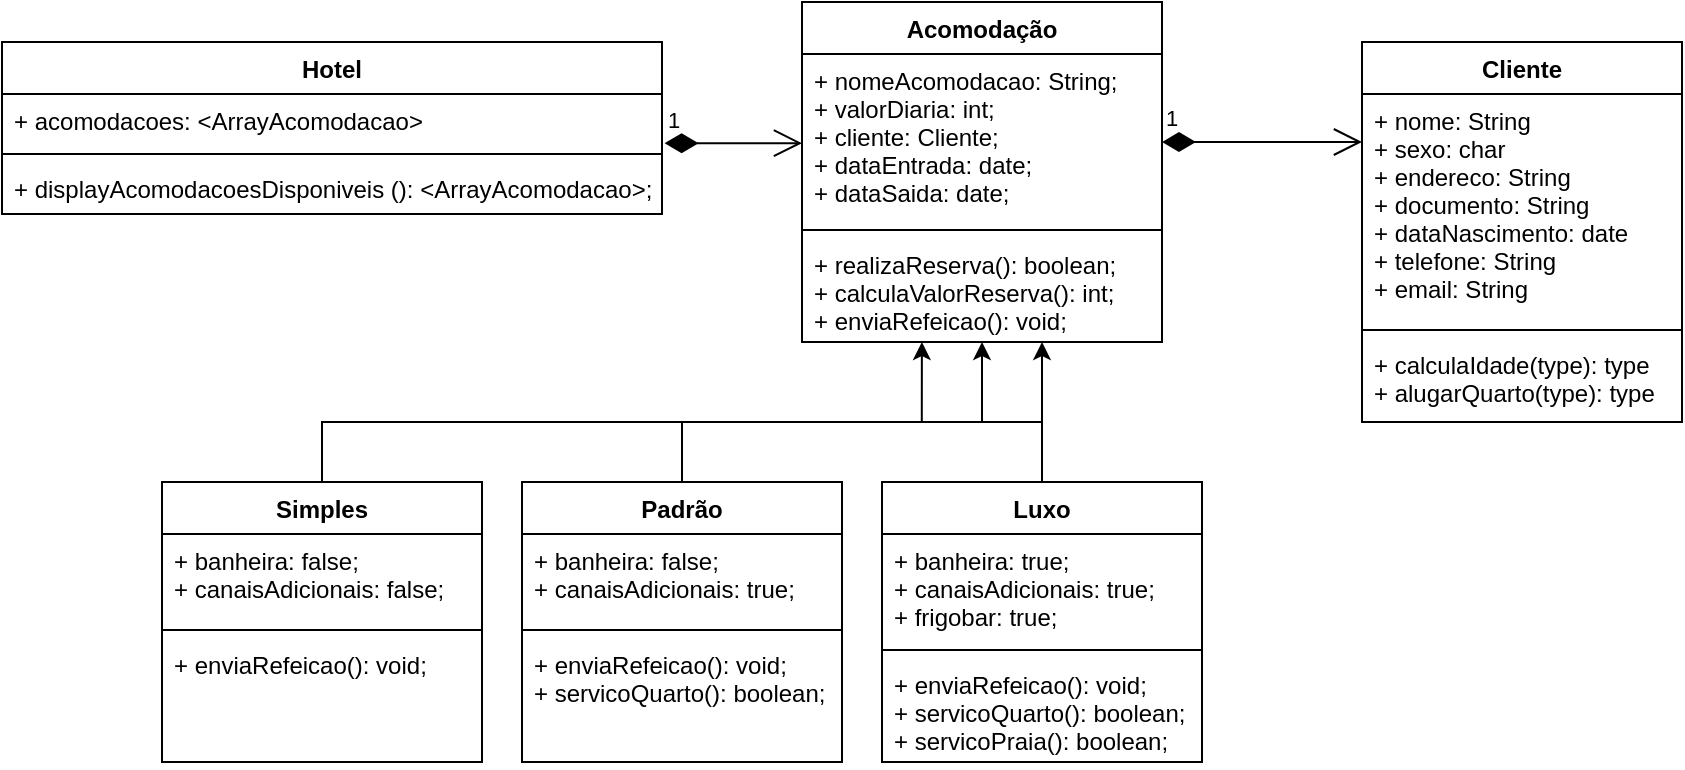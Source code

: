 <mxfile version="14.8.6" type="device"><diagram id="pFj0LYFS-F8ISaJCmDzD" name="Page-1"><mxGraphModel dx="1967" dy="637" grid="1" gridSize="10" guides="1" tooltips="1" connect="1" arrows="1" fold="1" page="1" pageScale="1" pageWidth="827" pageHeight="1169" math="0" shadow="0"><root><mxCell id="0"/><mxCell id="1" parent="0"/><mxCell id="v1uA3-zT2v6_wICdcJV1-33" value="Acomodação" style="swimlane;fontStyle=1;align=center;verticalAlign=top;childLayout=stackLayout;horizontal=1;startSize=26;horizontalStack=0;resizeParent=1;resizeParentMax=0;resizeLast=0;collapsible=1;marginBottom=0;" vertex="1" parent="1"><mxGeometry x="330" y="210" width="180" height="170" as="geometry"/></mxCell><mxCell id="v1uA3-zT2v6_wICdcJV1-34" value="+ nomeAcomodacao: String;&#10;+ valorDiaria: int;&#10;+ cliente: Cliente;&#10;+ dataEntrada: date;&#10;+ dataSaida: date;" style="text;strokeColor=none;fillColor=none;align=left;verticalAlign=top;spacingLeft=4;spacingRight=4;overflow=hidden;rotatable=0;points=[[0,0.5],[1,0.5]];portConstraint=eastwest;" vertex="1" parent="v1uA3-zT2v6_wICdcJV1-33"><mxGeometry y="26" width="180" height="84" as="geometry"/></mxCell><mxCell id="v1uA3-zT2v6_wICdcJV1-35" value="" style="line;strokeWidth=1;fillColor=none;align=left;verticalAlign=middle;spacingTop=-1;spacingLeft=3;spacingRight=3;rotatable=0;labelPosition=right;points=[];portConstraint=eastwest;" vertex="1" parent="v1uA3-zT2v6_wICdcJV1-33"><mxGeometry y="110" width="180" height="8" as="geometry"/></mxCell><mxCell id="v1uA3-zT2v6_wICdcJV1-36" value="+ realizaReserva(): boolean;&#10;+ calculaValorReserva(): int;&#10;+ enviaRefeicao(): void;&#10;&#10;" style="text;strokeColor=none;fillColor=none;align=left;verticalAlign=top;spacingLeft=4;spacingRight=4;overflow=hidden;rotatable=0;points=[[0,0.5],[1,0.5]];portConstraint=eastwest;" vertex="1" parent="v1uA3-zT2v6_wICdcJV1-33"><mxGeometry y="118" width="180" height="52" as="geometry"/></mxCell><mxCell id="v1uA3-zT2v6_wICdcJV1-72" style="edgeStyle=orthogonalEdgeStyle;rounded=0;orthogonalLoop=1;jettySize=auto;html=1;" edge="1" parent="1" source="v1uA3-zT2v6_wICdcJV1-37"><mxGeometry relative="1" as="geometry"><mxPoint x="450" y="380" as="targetPoint"/><Array as="points"><mxPoint x="270" y="420"/><mxPoint x="450" y="420"/><mxPoint x="450" y="380"/></Array></mxGeometry></mxCell><mxCell id="v1uA3-zT2v6_wICdcJV1-37" value="Padrão" style="swimlane;fontStyle=1;align=center;verticalAlign=top;childLayout=stackLayout;horizontal=1;startSize=26;horizontalStack=0;resizeParent=1;resizeParentMax=0;resizeLast=0;collapsible=1;marginBottom=0;" vertex="1" parent="1"><mxGeometry x="190" y="450" width="160" height="140" as="geometry"/></mxCell><mxCell id="v1uA3-zT2v6_wICdcJV1-38" value="+ banheira: false;&#10;+ canaisAdicionais: true;" style="text;strokeColor=none;fillColor=none;align=left;verticalAlign=top;spacingLeft=4;spacingRight=4;overflow=hidden;rotatable=0;points=[[0,0.5],[1,0.5]];portConstraint=eastwest;" vertex="1" parent="v1uA3-zT2v6_wICdcJV1-37"><mxGeometry y="26" width="160" height="44" as="geometry"/></mxCell><mxCell id="v1uA3-zT2v6_wICdcJV1-39" value="" style="line;strokeWidth=1;fillColor=none;align=left;verticalAlign=middle;spacingTop=-1;spacingLeft=3;spacingRight=3;rotatable=0;labelPosition=right;points=[];portConstraint=eastwest;" vertex="1" parent="v1uA3-zT2v6_wICdcJV1-37"><mxGeometry y="70" width="160" height="8" as="geometry"/></mxCell><mxCell id="v1uA3-zT2v6_wICdcJV1-40" value="+ enviaRefeicao(): void;&#10;+ servicoQuarto(): boolean;" style="text;strokeColor=none;fillColor=none;align=left;verticalAlign=top;spacingLeft=4;spacingRight=4;overflow=hidden;rotatable=0;points=[[0,0.5],[1,0.5]];portConstraint=eastwest;" vertex="1" parent="v1uA3-zT2v6_wICdcJV1-37"><mxGeometry y="78" width="160" height="62" as="geometry"/></mxCell><mxCell id="v1uA3-zT2v6_wICdcJV1-96" style="edgeStyle=orthogonalEdgeStyle;rounded=0;orthogonalLoop=1;jettySize=auto;html=1;" edge="1" parent="1" source="v1uA3-zT2v6_wICdcJV1-45"><mxGeometry relative="1" as="geometry"><mxPoint x="420" y="380" as="targetPoint"/><Array as="points"><mxPoint x="450" y="420"/><mxPoint x="420" y="420"/></Array></mxGeometry></mxCell><mxCell id="v1uA3-zT2v6_wICdcJV1-45" value="Luxo&#10;" style="swimlane;fontStyle=1;align=center;verticalAlign=top;childLayout=stackLayout;horizontal=1;startSize=26;horizontalStack=0;resizeParent=1;resizeParentMax=0;resizeLast=0;collapsible=1;marginBottom=0;" vertex="1" parent="1"><mxGeometry x="370" y="450" width="160" height="140" as="geometry"/></mxCell><mxCell id="v1uA3-zT2v6_wICdcJV1-46" value="+ banheira: true;&#10;+ canaisAdicionais: true;&#10;+ frigobar: true;" style="text;strokeColor=none;fillColor=none;align=left;verticalAlign=top;spacingLeft=4;spacingRight=4;overflow=hidden;rotatable=0;points=[[0,0.5],[1,0.5]];portConstraint=eastwest;" vertex="1" parent="v1uA3-zT2v6_wICdcJV1-45"><mxGeometry y="26" width="160" height="54" as="geometry"/></mxCell><mxCell id="v1uA3-zT2v6_wICdcJV1-47" value="" style="line;strokeWidth=1;fillColor=none;align=left;verticalAlign=middle;spacingTop=-1;spacingLeft=3;spacingRight=3;rotatable=0;labelPosition=right;points=[];portConstraint=eastwest;" vertex="1" parent="v1uA3-zT2v6_wICdcJV1-45"><mxGeometry y="80" width="160" height="8" as="geometry"/></mxCell><mxCell id="v1uA3-zT2v6_wICdcJV1-48" value="+ enviaRefeicao(): void;&#10;+ servicoQuarto(): boolean;&#10;+ servicoPraia(): boolean;&#10;" style="text;strokeColor=none;fillColor=none;align=left;verticalAlign=top;spacingLeft=4;spacingRight=4;overflow=hidden;rotatable=0;points=[[0,0.5],[1,0.5]];portConstraint=eastwest;" vertex="1" parent="v1uA3-zT2v6_wICdcJV1-45"><mxGeometry y="88" width="160" height="52" as="geometry"/></mxCell><mxCell id="v1uA3-zT2v6_wICdcJV1-53" value="Cliente&#10;" style="swimlane;fontStyle=1;align=center;verticalAlign=top;childLayout=stackLayout;horizontal=1;startSize=26;horizontalStack=0;resizeParent=1;resizeParentMax=0;resizeLast=0;collapsible=1;marginBottom=0;" vertex="1" parent="1"><mxGeometry x="610" y="230" width="160" height="190" as="geometry"/></mxCell><mxCell id="v1uA3-zT2v6_wICdcJV1-54" value="+ nome: String&#10;+ sexo: char&#10;+ endereco: String&#10;+ documento: String&#10;+ dataNascimento: date&#10;+ telefone: String&#10;+ email: String" style="text;strokeColor=none;fillColor=none;align=left;verticalAlign=top;spacingLeft=4;spacingRight=4;overflow=hidden;rotatable=0;points=[[0,0.5],[1,0.5]];portConstraint=eastwest;" vertex="1" parent="v1uA3-zT2v6_wICdcJV1-53"><mxGeometry y="26" width="160" height="114" as="geometry"/></mxCell><mxCell id="v1uA3-zT2v6_wICdcJV1-55" value="" style="line;strokeWidth=1;fillColor=none;align=left;verticalAlign=middle;spacingTop=-1;spacingLeft=3;spacingRight=3;rotatable=0;labelPosition=right;points=[];portConstraint=eastwest;" vertex="1" parent="v1uA3-zT2v6_wICdcJV1-53"><mxGeometry y="140" width="160" height="8" as="geometry"/></mxCell><mxCell id="v1uA3-zT2v6_wICdcJV1-56" value="+ calculaIdade(type): type&#10;+ alugarQuarto(type): type&#10;" style="text;strokeColor=none;fillColor=none;align=left;verticalAlign=top;spacingLeft=4;spacingRight=4;overflow=hidden;rotatable=0;points=[[0,0.5],[1,0.5]];portConstraint=eastwest;" vertex="1" parent="v1uA3-zT2v6_wICdcJV1-53"><mxGeometry y="148" width="160" height="42" as="geometry"/></mxCell><mxCell id="v1uA3-zT2v6_wICdcJV1-80" value="1" style="endArrow=open;html=1;endSize=12;startArrow=diamondThin;startSize=14;startFill=1;edgeStyle=orthogonalEdgeStyle;align=left;verticalAlign=bottom;" edge="1" parent="1" target="v1uA3-zT2v6_wICdcJV1-53"><mxGeometry x="-1" y="3" relative="1" as="geometry"><mxPoint x="510" y="280" as="sourcePoint"/><mxPoint x="670" y="290" as="targetPoint"/><Array as="points"><mxPoint x="510" y="280"/></Array><mxPoint as="offset"/></mxGeometry></mxCell><mxCell id="v1uA3-zT2v6_wICdcJV1-81" value="Hotel" style="swimlane;fontStyle=1;align=center;verticalAlign=top;childLayout=stackLayout;horizontal=1;startSize=26;horizontalStack=0;resizeParent=1;resizeParentMax=0;resizeLast=0;collapsible=1;marginBottom=0;" vertex="1" parent="1"><mxGeometry x="-70" y="230" width="330" height="86" as="geometry"/></mxCell><mxCell id="v1uA3-zT2v6_wICdcJV1-82" value="+ acomodacoes: &lt;ArrayAcomodacao&gt;" style="text;strokeColor=none;fillColor=none;align=left;verticalAlign=top;spacingLeft=4;spacingRight=4;overflow=hidden;rotatable=0;points=[[0,0.5],[1,0.5]];portConstraint=eastwest;" vertex="1" parent="v1uA3-zT2v6_wICdcJV1-81"><mxGeometry y="26" width="330" height="26" as="geometry"/></mxCell><mxCell id="v1uA3-zT2v6_wICdcJV1-83" value="" style="line;strokeWidth=1;fillColor=none;align=left;verticalAlign=middle;spacingTop=-1;spacingLeft=3;spacingRight=3;rotatable=0;labelPosition=right;points=[];portConstraint=eastwest;" vertex="1" parent="v1uA3-zT2v6_wICdcJV1-81"><mxGeometry y="52" width="330" height="8" as="geometry"/></mxCell><mxCell id="v1uA3-zT2v6_wICdcJV1-84" value="+ displayAcomodacoesDisponiveis (): &lt;ArrayAcomodacao&gt;;" style="text;strokeColor=none;fillColor=none;align=left;verticalAlign=top;spacingLeft=4;spacingRight=4;overflow=hidden;rotatable=0;points=[[0,0.5],[1,0.5]];portConstraint=eastwest;" vertex="1" parent="v1uA3-zT2v6_wICdcJV1-81"><mxGeometry y="60" width="330" height="26" as="geometry"/></mxCell><mxCell id="v1uA3-zT2v6_wICdcJV1-88" value="1" style="endArrow=open;html=1;endSize=12;startArrow=diamondThin;startSize=14;startFill=1;edgeStyle=orthogonalEdgeStyle;align=left;verticalAlign=bottom;exitX=1.004;exitY=0.946;exitDx=0;exitDy=0;exitPerimeter=0;" edge="1" parent="1" source="v1uA3-zT2v6_wICdcJV1-82" target="v1uA3-zT2v6_wICdcJV1-34"><mxGeometry x="-1" y="3" relative="1" as="geometry"><mxPoint x="370" y="100" as="sourcePoint"/><mxPoint x="333.97" y="290" as="targetPoint"/><Array as="points"><mxPoint x="300" y="281"/><mxPoint x="300" y="281"/></Array></mxGeometry></mxCell><mxCell id="v1uA3-zT2v6_wICdcJV1-97" style="edgeStyle=orthogonalEdgeStyle;rounded=0;orthogonalLoop=1;jettySize=auto;html=1;entryX=0.333;entryY=1;entryDx=0;entryDy=0;entryPerimeter=0;" edge="1" parent="1" source="v1uA3-zT2v6_wICdcJV1-91" target="v1uA3-zT2v6_wICdcJV1-36"><mxGeometry relative="1" as="geometry"><Array as="points"><mxPoint x="90" y="420"/><mxPoint x="390" y="420"/></Array></mxGeometry></mxCell><mxCell id="v1uA3-zT2v6_wICdcJV1-91" value="Simples" style="swimlane;fontStyle=1;align=center;verticalAlign=top;childLayout=stackLayout;horizontal=1;startSize=26;horizontalStack=0;resizeParent=1;resizeParentMax=0;resizeLast=0;collapsible=1;marginBottom=0;" vertex="1" parent="1"><mxGeometry x="10" y="450" width="160" height="140" as="geometry"/></mxCell><mxCell id="v1uA3-zT2v6_wICdcJV1-92" value="+ banheira: false;&#10;+ canaisAdicionais: false;" style="text;strokeColor=none;fillColor=none;align=left;verticalAlign=top;spacingLeft=4;spacingRight=4;overflow=hidden;rotatable=0;points=[[0,0.5],[1,0.5]];portConstraint=eastwest;" vertex="1" parent="v1uA3-zT2v6_wICdcJV1-91"><mxGeometry y="26" width="160" height="44" as="geometry"/></mxCell><mxCell id="v1uA3-zT2v6_wICdcJV1-93" value="" style="line;strokeWidth=1;fillColor=none;align=left;verticalAlign=middle;spacingTop=-1;spacingLeft=3;spacingRight=3;rotatable=0;labelPosition=right;points=[];portConstraint=eastwest;" vertex="1" parent="v1uA3-zT2v6_wICdcJV1-91"><mxGeometry y="70" width="160" height="8" as="geometry"/></mxCell><mxCell id="v1uA3-zT2v6_wICdcJV1-94" value="+ enviaRefeicao(): void;" style="text;strokeColor=none;fillColor=none;align=left;verticalAlign=top;spacingLeft=4;spacingRight=4;overflow=hidden;rotatable=0;points=[[0,0.5],[1,0.5]];portConstraint=eastwest;" vertex="1" parent="v1uA3-zT2v6_wICdcJV1-91"><mxGeometry y="78" width="160" height="62" as="geometry"/></mxCell></root></mxGraphModel></diagram></mxfile>